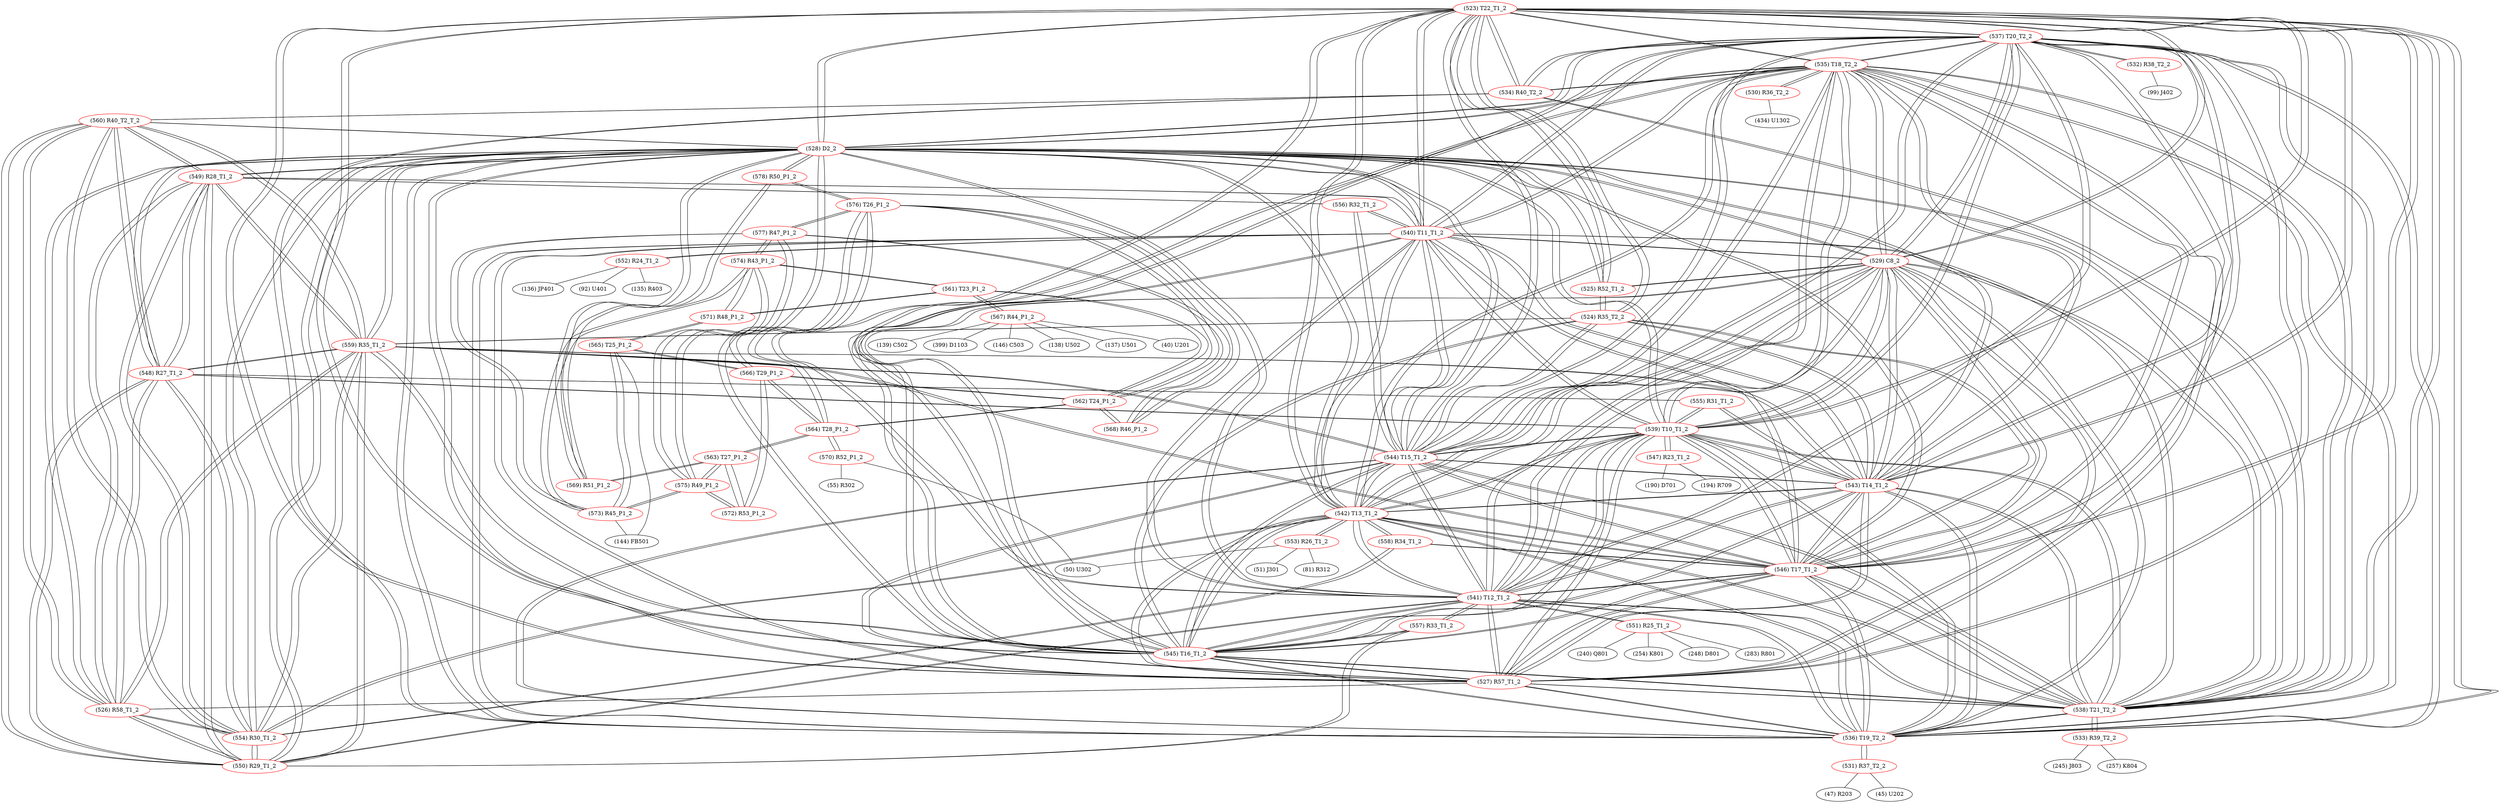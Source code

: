 graph {
	523 [label="(523) T22_T1_2" color=red]
	537 [label="(537) T20_T2_2"]
	535 [label="(535) T18_T2_2"]
	536 [label="(536) T19_T2_2"]
	538 [label="(538) T21_T2_2"]
	527 [label="(527) R57_T1_2"]
	528 [label="(528) D2_2"]
	540 [label="(540) T11_T1_2"]
	545 [label="(545) T16_T1_2"]
	546 [label="(546) T17_T1_2"]
	539 [label="(539) T10_T1_2"]
	541 [label="(541) T12_T1_2"]
	542 [label="(542) T13_T1_2"]
	543 [label="(543) T14_T1_2"]
	544 [label="(544) T15_T1_2"]
	529 [label="(529) C8_2"]
	534 [label="(534) R40_T2_2"]
	525 [label="(525) R52_T1_2"]
	524 [label="(524) R35_T2_2"]
	524 [label="(524) R35_T2_2" color=red]
	545 [label="(545) T16_T1_2"]
	544 [label="(544) T15_T1_2"]
	559 [label="(559) R35_T1_2"]
	543 [label="(543) T14_T1_2"]
	546 [label="(546) T17_T1_2"]
	525 [label="(525) R52_T1_2"]
	523 [label="(523) T22_T1_2"]
	525 [label="(525) R52_T1_2" color=red]
	528 [label="(528) D2_2"]
	529 [label="(529) C8_2"]
	524 [label="(524) R35_T2_2"]
	523 [label="(523) T22_T1_2"]
	526 [label="(526) R58_T1_2" color=red]
	527 [label="(527) R57_T1_2"]
	528 [label="(528) D2_2"]
	550 [label="(550) R29_T1_2"]
	559 [label="(559) R35_T1_2"]
	560 [label="(560) R40_T2_T_2"]
	554 [label="(554) R30_T1_2"]
	548 [label="(548) R27_T1_2"]
	549 [label="(549) R28_T1_2"]
	527 [label="(527) R57_T1_2" color=red]
	537 [label="(537) T20_T2_2"]
	535 [label="(535) T18_T2_2"]
	536 [label="(536) T19_T2_2"]
	538 [label="(538) T21_T2_2"]
	523 [label="(523) T22_T1_2"]
	528 [label="(528) D2_2"]
	540 [label="(540) T11_T1_2"]
	545 [label="(545) T16_T1_2"]
	546 [label="(546) T17_T1_2"]
	539 [label="(539) T10_T1_2"]
	541 [label="(541) T12_T1_2"]
	542 [label="(542) T13_T1_2"]
	543 [label="(543) T14_T1_2"]
	544 [label="(544) T15_T1_2"]
	529 [label="(529) C8_2"]
	526 [label="(526) R58_T1_2"]
	528 [label="(528) D2_2" color=red]
	537 [label="(537) T20_T2_2"]
	535 [label="(535) T18_T2_2"]
	536 [label="(536) T19_T2_2"]
	538 [label="(538) T21_T2_2"]
	527 [label="(527) R57_T1_2"]
	523 [label="(523) T22_T1_2"]
	540 [label="(540) T11_T1_2"]
	545 [label="(545) T16_T1_2"]
	546 [label="(546) T17_T1_2"]
	539 [label="(539) T10_T1_2"]
	541 [label="(541) T12_T1_2"]
	542 [label="(542) T13_T1_2"]
	543 [label="(543) T14_T1_2"]
	544 [label="(544) T15_T1_2"]
	529 [label="(529) C8_2"]
	525 [label="(525) R52_T1_2"]
	526 [label="(526) R58_T1_2"]
	550 [label="(550) R29_T1_2"]
	559 [label="(559) R35_T1_2"]
	560 [label="(560) R40_T2_T_2"]
	554 [label="(554) R30_T1_2"]
	548 [label="(548) R27_T1_2"]
	549 [label="(549) R28_T1_2"]
	569 [label="(569) R51_P1_2"]
	578 [label="(578) R50_P1_2"]
	529 [label="(529) C8_2" color=red]
	537 [label="(537) T20_T2_2"]
	535 [label="(535) T18_T2_2"]
	536 [label="(536) T19_T2_2"]
	538 [label="(538) T21_T2_2"]
	527 [label="(527) R57_T1_2"]
	523 [label="(523) T22_T1_2"]
	528 [label="(528) D2_2"]
	540 [label="(540) T11_T1_2"]
	545 [label="(545) T16_T1_2"]
	546 [label="(546) T17_T1_2"]
	539 [label="(539) T10_T1_2"]
	541 [label="(541) T12_T1_2"]
	542 [label="(542) T13_T1_2"]
	543 [label="(543) T14_T1_2"]
	544 [label="(544) T15_T1_2"]
	525 [label="(525) R52_T1_2"]
	530 [label="(530) R36_T2_2" color=red]
	434 [label="(434) U1302"]
	535 [label="(535) T18_T2_2"]
	531 [label="(531) R37_T2_2" color=red]
	47 [label="(47) R203"]
	45 [label="(45) U202"]
	536 [label="(536) T19_T2_2"]
	532 [label="(532) R38_T2_2" color=red]
	99 [label="(99) J402"]
	537 [label="(537) T20_T2_2"]
	533 [label="(533) R39_T2_2" color=red]
	245 [label="(245) J803"]
	257 [label="(257) K804"]
	538 [label="(538) T21_T2_2"]
	534 [label="(534) R40_T2_2" color=red]
	523 [label="(523) T22_T1_2"]
	536 [label="(536) T19_T2_2"]
	535 [label="(535) T18_T2_2"]
	538 [label="(538) T21_T2_2"]
	537 [label="(537) T20_T2_2"]
	560 [label="(560) R40_T2_T_2"]
	535 [label="(535) T18_T2_2" color=red]
	537 [label="(537) T20_T2_2"]
	536 [label="(536) T19_T2_2"]
	538 [label="(538) T21_T2_2"]
	527 [label="(527) R57_T1_2"]
	523 [label="(523) T22_T1_2"]
	528 [label="(528) D2_2"]
	540 [label="(540) T11_T1_2"]
	545 [label="(545) T16_T1_2"]
	546 [label="(546) T17_T1_2"]
	539 [label="(539) T10_T1_2"]
	541 [label="(541) T12_T1_2"]
	542 [label="(542) T13_T1_2"]
	543 [label="(543) T14_T1_2"]
	544 [label="(544) T15_T1_2"]
	529 [label="(529) C8_2"]
	534 [label="(534) R40_T2_2"]
	530 [label="(530) R36_T2_2"]
	536 [label="(536) T19_T2_2" color=red]
	537 [label="(537) T20_T2_2"]
	535 [label="(535) T18_T2_2"]
	538 [label="(538) T21_T2_2"]
	527 [label="(527) R57_T1_2"]
	523 [label="(523) T22_T1_2"]
	528 [label="(528) D2_2"]
	540 [label="(540) T11_T1_2"]
	545 [label="(545) T16_T1_2"]
	546 [label="(546) T17_T1_2"]
	539 [label="(539) T10_T1_2"]
	541 [label="(541) T12_T1_2"]
	542 [label="(542) T13_T1_2"]
	543 [label="(543) T14_T1_2"]
	544 [label="(544) T15_T1_2"]
	529 [label="(529) C8_2"]
	534 [label="(534) R40_T2_2"]
	531 [label="(531) R37_T2_2"]
	537 [label="(537) T20_T2_2" color=red]
	535 [label="(535) T18_T2_2"]
	536 [label="(536) T19_T2_2"]
	538 [label="(538) T21_T2_2"]
	527 [label="(527) R57_T1_2"]
	523 [label="(523) T22_T1_2"]
	528 [label="(528) D2_2"]
	540 [label="(540) T11_T1_2"]
	545 [label="(545) T16_T1_2"]
	546 [label="(546) T17_T1_2"]
	539 [label="(539) T10_T1_2"]
	541 [label="(541) T12_T1_2"]
	542 [label="(542) T13_T1_2"]
	543 [label="(543) T14_T1_2"]
	544 [label="(544) T15_T1_2"]
	529 [label="(529) C8_2"]
	534 [label="(534) R40_T2_2"]
	532 [label="(532) R38_T2_2"]
	538 [label="(538) T21_T2_2" color=red]
	537 [label="(537) T20_T2_2"]
	535 [label="(535) T18_T2_2"]
	536 [label="(536) T19_T2_2"]
	527 [label="(527) R57_T1_2"]
	523 [label="(523) T22_T1_2"]
	528 [label="(528) D2_2"]
	540 [label="(540) T11_T1_2"]
	545 [label="(545) T16_T1_2"]
	546 [label="(546) T17_T1_2"]
	539 [label="(539) T10_T1_2"]
	541 [label="(541) T12_T1_2"]
	542 [label="(542) T13_T1_2"]
	543 [label="(543) T14_T1_2"]
	544 [label="(544) T15_T1_2"]
	529 [label="(529) C8_2"]
	534 [label="(534) R40_T2_2"]
	533 [label="(533) R39_T2_2"]
	539 [label="(539) T10_T1_2" color=red]
	537 [label="(537) T20_T2_2"]
	535 [label="(535) T18_T2_2"]
	536 [label="(536) T19_T2_2"]
	538 [label="(538) T21_T2_2"]
	527 [label="(527) R57_T1_2"]
	523 [label="(523) T22_T1_2"]
	528 [label="(528) D2_2"]
	540 [label="(540) T11_T1_2"]
	545 [label="(545) T16_T1_2"]
	546 [label="(546) T17_T1_2"]
	541 [label="(541) T12_T1_2"]
	542 [label="(542) T13_T1_2"]
	543 [label="(543) T14_T1_2"]
	544 [label="(544) T15_T1_2"]
	529 [label="(529) C8_2"]
	547 [label="(547) R23_T1_2"]
	555 [label="(555) R31_T1_2"]
	548 [label="(548) R27_T1_2"]
	540 [label="(540) T11_T1_2" color=red]
	537 [label="(537) T20_T2_2"]
	535 [label="(535) T18_T2_2"]
	536 [label="(536) T19_T2_2"]
	538 [label="(538) T21_T2_2"]
	527 [label="(527) R57_T1_2"]
	523 [label="(523) T22_T1_2"]
	528 [label="(528) D2_2"]
	545 [label="(545) T16_T1_2"]
	546 [label="(546) T17_T1_2"]
	539 [label="(539) T10_T1_2"]
	541 [label="(541) T12_T1_2"]
	542 [label="(542) T13_T1_2"]
	543 [label="(543) T14_T1_2"]
	544 [label="(544) T15_T1_2"]
	529 [label="(529) C8_2"]
	552 [label="(552) R24_T1_2"]
	556 [label="(556) R32_T1_2"]
	549 [label="(549) R28_T1_2"]
	541 [label="(541) T12_T1_2" color=red]
	537 [label="(537) T20_T2_2"]
	535 [label="(535) T18_T2_2"]
	536 [label="(536) T19_T2_2"]
	538 [label="(538) T21_T2_2"]
	527 [label="(527) R57_T1_2"]
	523 [label="(523) T22_T1_2"]
	528 [label="(528) D2_2"]
	540 [label="(540) T11_T1_2"]
	545 [label="(545) T16_T1_2"]
	546 [label="(546) T17_T1_2"]
	539 [label="(539) T10_T1_2"]
	542 [label="(542) T13_T1_2"]
	543 [label="(543) T14_T1_2"]
	544 [label="(544) T15_T1_2"]
	529 [label="(529) C8_2"]
	557 [label="(557) R33_T1_2"]
	550 [label="(550) R29_T1_2"]
	551 [label="(551) R25_T1_2"]
	542 [label="(542) T13_T1_2" color=red]
	537 [label="(537) T20_T2_2"]
	535 [label="(535) T18_T2_2"]
	536 [label="(536) T19_T2_2"]
	538 [label="(538) T21_T2_2"]
	527 [label="(527) R57_T1_2"]
	523 [label="(523) T22_T1_2"]
	528 [label="(528) D2_2"]
	540 [label="(540) T11_T1_2"]
	545 [label="(545) T16_T1_2"]
	546 [label="(546) T17_T1_2"]
	539 [label="(539) T10_T1_2"]
	541 [label="(541) T12_T1_2"]
	543 [label="(543) T14_T1_2"]
	544 [label="(544) T15_T1_2"]
	529 [label="(529) C8_2"]
	554 [label="(554) R30_T1_2"]
	558 [label="(558) R34_T1_2"]
	553 [label="(553) R26_T1_2"]
	543 [label="(543) T14_T1_2" color=red]
	537 [label="(537) T20_T2_2"]
	535 [label="(535) T18_T2_2"]
	536 [label="(536) T19_T2_2"]
	538 [label="(538) T21_T2_2"]
	527 [label="(527) R57_T1_2"]
	523 [label="(523) T22_T1_2"]
	528 [label="(528) D2_2"]
	540 [label="(540) T11_T1_2"]
	545 [label="(545) T16_T1_2"]
	546 [label="(546) T17_T1_2"]
	539 [label="(539) T10_T1_2"]
	541 [label="(541) T12_T1_2"]
	542 [label="(542) T13_T1_2"]
	544 [label="(544) T15_T1_2"]
	529 [label="(529) C8_2"]
	559 [label="(559) R35_T1_2"]
	524 [label="(524) R35_T2_2"]
	555 [label="(555) R31_T1_2"]
	544 [label="(544) T15_T1_2" color=red]
	537 [label="(537) T20_T2_2"]
	535 [label="(535) T18_T2_2"]
	536 [label="(536) T19_T2_2"]
	538 [label="(538) T21_T2_2"]
	527 [label="(527) R57_T1_2"]
	523 [label="(523) T22_T1_2"]
	528 [label="(528) D2_2"]
	540 [label="(540) T11_T1_2"]
	545 [label="(545) T16_T1_2"]
	546 [label="(546) T17_T1_2"]
	539 [label="(539) T10_T1_2"]
	541 [label="(541) T12_T1_2"]
	542 [label="(542) T13_T1_2"]
	543 [label="(543) T14_T1_2"]
	529 [label="(529) C8_2"]
	559 [label="(559) R35_T1_2"]
	524 [label="(524) R35_T2_2"]
	556 [label="(556) R32_T1_2"]
	545 [label="(545) T16_T1_2" color=red]
	537 [label="(537) T20_T2_2"]
	535 [label="(535) T18_T2_2"]
	536 [label="(536) T19_T2_2"]
	538 [label="(538) T21_T2_2"]
	527 [label="(527) R57_T1_2"]
	523 [label="(523) T22_T1_2"]
	528 [label="(528) D2_2"]
	540 [label="(540) T11_T1_2"]
	546 [label="(546) T17_T1_2"]
	539 [label="(539) T10_T1_2"]
	541 [label="(541) T12_T1_2"]
	542 [label="(542) T13_T1_2"]
	543 [label="(543) T14_T1_2"]
	544 [label="(544) T15_T1_2"]
	529 [label="(529) C8_2"]
	559 [label="(559) R35_T1_2"]
	524 [label="(524) R35_T2_2"]
	557 [label="(557) R33_T1_2"]
	546 [label="(546) T17_T1_2" color=red]
	537 [label="(537) T20_T2_2"]
	535 [label="(535) T18_T2_2"]
	536 [label="(536) T19_T2_2"]
	538 [label="(538) T21_T2_2"]
	527 [label="(527) R57_T1_2"]
	523 [label="(523) T22_T1_2"]
	528 [label="(528) D2_2"]
	540 [label="(540) T11_T1_2"]
	545 [label="(545) T16_T1_2"]
	539 [label="(539) T10_T1_2"]
	541 [label="(541) T12_T1_2"]
	542 [label="(542) T13_T1_2"]
	543 [label="(543) T14_T1_2"]
	544 [label="(544) T15_T1_2"]
	529 [label="(529) C8_2"]
	559 [label="(559) R35_T1_2"]
	524 [label="(524) R35_T2_2"]
	558 [label="(558) R34_T1_2"]
	547 [label="(547) R23_T1_2" color=red]
	194 [label="(194) R709"]
	190 [label="(190) D701"]
	539 [label="(539) T10_T1_2"]
	548 [label="(548) R27_T1_2" color=red]
	550 [label="(550) R29_T1_2"]
	559 [label="(559) R35_T1_2"]
	560 [label="(560) R40_T2_T_2"]
	554 [label="(554) R30_T1_2"]
	528 [label="(528) D2_2"]
	526 [label="(526) R58_T1_2"]
	549 [label="(549) R28_T1_2"]
	539 [label="(539) T10_T1_2"]
	555 [label="(555) R31_T1_2"]
	549 [label="(549) R28_T1_2" color=red]
	550 [label="(550) R29_T1_2"]
	559 [label="(559) R35_T1_2"]
	560 [label="(560) R40_T2_T_2"]
	554 [label="(554) R30_T1_2"]
	528 [label="(528) D2_2"]
	526 [label="(526) R58_T1_2"]
	548 [label="(548) R27_T1_2"]
	556 [label="(556) R32_T1_2"]
	540 [label="(540) T11_T1_2"]
	550 [label="(550) R29_T1_2" color=red]
	559 [label="(559) R35_T1_2"]
	560 [label="(560) R40_T2_T_2"]
	554 [label="(554) R30_T1_2"]
	528 [label="(528) D2_2"]
	526 [label="(526) R58_T1_2"]
	548 [label="(548) R27_T1_2"]
	549 [label="(549) R28_T1_2"]
	557 [label="(557) R33_T1_2"]
	541 [label="(541) T12_T1_2"]
	551 [label="(551) R25_T1_2" color=red]
	254 [label="(254) K801"]
	248 [label="(248) D801"]
	283 [label="(283) R801"]
	240 [label="(240) Q801"]
	541 [label="(541) T12_T1_2"]
	552 [label="(552) R24_T1_2" color=red]
	135 [label="(135) R403"]
	136 [label="(136) JP401"]
	92 [label="(92) U401"]
	540 [label="(540) T11_T1_2"]
	553 [label="(553) R26_T1_2" color=red]
	51 [label="(51) J301"]
	50 [label="(50) U302"]
	81 [label="(81) R312"]
	542 [label="(542) T13_T1_2"]
	554 [label="(554) R30_T1_2" color=red]
	550 [label="(550) R29_T1_2"]
	559 [label="(559) R35_T1_2"]
	560 [label="(560) R40_T2_T_2"]
	528 [label="(528) D2_2"]
	526 [label="(526) R58_T1_2"]
	548 [label="(548) R27_T1_2"]
	549 [label="(549) R28_T1_2"]
	558 [label="(558) R34_T1_2"]
	542 [label="(542) T13_T1_2"]
	555 [label="(555) R31_T1_2" color=red]
	539 [label="(539) T10_T1_2"]
	548 [label="(548) R27_T1_2"]
	543 [label="(543) T14_T1_2"]
	556 [label="(556) R32_T1_2" color=red]
	544 [label="(544) T15_T1_2"]
	549 [label="(549) R28_T1_2"]
	540 [label="(540) T11_T1_2"]
	557 [label="(557) R33_T1_2" color=red]
	545 [label="(545) T16_T1_2"]
	550 [label="(550) R29_T1_2"]
	541 [label="(541) T12_T1_2"]
	558 [label="(558) R34_T1_2" color=red]
	546 [label="(546) T17_T1_2"]
	554 [label="(554) R30_T1_2"]
	542 [label="(542) T13_T1_2"]
	559 [label="(559) R35_T1_2" color=red]
	550 [label="(550) R29_T1_2"]
	560 [label="(560) R40_T2_T_2"]
	554 [label="(554) R30_T1_2"]
	528 [label="(528) D2_2"]
	526 [label="(526) R58_T1_2"]
	548 [label="(548) R27_T1_2"]
	549 [label="(549) R28_T1_2"]
	545 [label="(545) T16_T1_2"]
	544 [label="(544) T15_T1_2"]
	543 [label="(543) T14_T1_2"]
	546 [label="(546) T17_T1_2"]
	524 [label="(524) R35_T2_2"]
	560 [label="(560) R40_T2_T_2" color=red]
	550 [label="(550) R29_T1_2"]
	559 [label="(559) R35_T1_2"]
	554 [label="(554) R30_T1_2"]
	528 [label="(528) D2_2"]
	526 [label="(526) R58_T1_2"]
	548 [label="(548) R27_T1_2"]
	549 [label="(549) R28_T1_2"]
	534 [label="(534) R40_T2_2"]
	561 [label="(561) T23_P1_2" color=red]
	571 [label="(571) R48_P1_2"]
	574 [label="(574) R43_P1_2"]
	562 [label="(562) T24_P1_2"]
	567 [label="(567) R44_P1_2"]
	562 [label="(562) T24_P1_2" color=red]
	576 [label="(576) T26_P1_2"]
	566 [label="(566) T29_P1_2"]
	564 [label="(564) T28_P1_2"]
	568 [label="(568) R46_P1_2"]
	561 [label="(561) T23_P1_2"]
	563 [label="(563) T27_P1_2" color=red]
	569 [label="(569) R51_P1_2"]
	564 [label="(564) T28_P1_2"]
	572 [label="(572) R53_P1_2"]
	575 [label="(575) R49_P1_2"]
	564 [label="(564) T28_P1_2" color=red]
	576 [label="(576) T26_P1_2"]
	562 [label="(562) T24_P1_2"]
	566 [label="(566) T29_P1_2"]
	570 [label="(570) R52_P1_2"]
	563 [label="(563) T27_P1_2"]
	565 [label="(565) T25_P1_2" color=red]
	566 [label="(566) T29_P1_2"]
	571 [label="(571) R48_P1_2"]
	573 [label="(573) R45_P1_2"]
	144 [label="(144) FB501"]
	566 [label="(566) T29_P1_2" color=red]
	576 [label="(576) T26_P1_2"]
	562 [label="(562) T24_P1_2"]
	564 [label="(564) T28_P1_2"]
	565 [label="(565) T25_P1_2"]
	572 [label="(572) R53_P1_2"]
	567 [label="(567) R44_P1_2" color=red]
	137 [label="(137) U501"]
	40 [label="(40) U201"]
	139 [label="(139) C502"]
	399 [label="(399) D1103"]
	146 [label="(146) C503"]
	138 [label="(138) U502"]
	561 [label="(561) T23_P1_2"]
	568 [label="(568) R46_P1_2" color=red]
	576 [label="(576) T26_P1_2"]
	577 [label="(577) R47_P1_2"]
	562 [label="(562) T24_P1_2"]
	569 [label="(569) R51_P1_2" color=red]
	563 [label="(563) T27_P1_2"]
	578 [label="(578) R50_P1_2"]
	528 [label="(528) D2_2"]
	570 [label="(570) R52_P1_2" color=red]
	55 [label="(55) R302"]
	50 [label="(50) U302"]
	564 [label="(564) T28_P1_2"]
	571 [label="(571) R48_P1_2" color=red]
	565 [label="(565) T25_P1_2"]
	561 [label="(561) T23_P1_2"]
	574 [label="(574) R43_P1_2"]
	572 [label="(572) R53_P1_2" color=red]
	566 [label="(566) T29_P1_2"]
	563 [label="(563) T27_P1_2"]
	575 [label="(575) R49_P1_2"]
	573 [label="(573) R45_P1_2" color=red]
	577 [label="(577) R47_P1_2"]
	574 [label="(574) R43_P1_2"]
	575 [label="(575) R49_P1_2"]
	565 [label="(565) T25_P1_2"]
	144 [label="(144) FB501"]
	574 [label="(574) R43_P1_2" color=red]
	571 [label="(571) R48_P1_2"]
	561 [label="(561) T23_P1_2"]
	577 [label="(577) R47_P1_2"]
	573 [label="(573) R45_P1_2"]
	575 [label="(575) R49_P1_2"]
	575 [label="(575) R49_P1_2" color=red]
	577 [label="(577) R47_P1_2"]
	573 [label="(573) R45_P1_2"]
	574 [label="(574) R43_P1_2"]
	563 [label="(563) T27_P1_2"]
	572 [label="(572) R53_P1_2"]
	576 [label="(576) T26_P1_2" color=red]
	578 [label="(578) R50_P1_2"]
	562 [label="(562) T24_P1_2"]
	566 [label="(566) T29_P1_2"]
	564 [label="(564) T28_P1_2"]
	568 [label="(568) R46_P1_2"]
	577 [label="(577) R47_P1_2"]
	577 [label="(577) R47_P1_2" color=red]
	573 [label="(573) R45_P1_2"]
	574 [label="(574) R43_P1_2"]
	575 [label="(575) R49_P1_2"]
	576 [label="(576) T26_P1_2"]
	568 [label="(568) R46_P1_2"]
	578 [label="(578) R50_P1_2" color=red]
	576 [label="(576) T26_P1_2"]
	569 [label="(569) R51_P1_2"]
	528 [label="(528) D2_2"]
	523 -- 537
	523 -- 535
	523 -- 536
	523 -- 538
	523 -- 527
	523 -- 528
	523 -- 540
	523 -- 545
	523 -- 546
	523 -- 539
	523 -- 541
	523 -- 542
	523 -- 543
	523 -- 544
	523 -- 529
	523 -- 534
	523 -- 525
	523 -- 524
	524 -- 545
	524 -- 544
	524 -- 559
	524 -- 543
	524 -- 546
	524 -- 525
	524 -- 523
	525 -- 528
	525 -- 529
	525 -- 524
	525 -- 523
	526 -- 527
	526 -- 528
	526 -- 550
	526 -- 559
	526 -- 560
	526 -- 554
	526 -- 548
	526 -- 549
	527 -- 537
	527 -- 535
	527 -- 536
	527 -- 538
	527 -- 523
	527 -- 528
	527 -- 540
	527 -- 545
	527 -- 546
	527 -- 539
	527 -- 541
	527 -- 542
	527 -- 543
	527 -- 544
	527 -- 529
	527 -- 526
	528 -- 537
	528 -- 535
	528 -- 536
	528 -- 538
	528 -- 527
	528 -- 523
	528 -- 540
	528 -- 545
	528 -- 546
	528 -- 539
	528 -- 541
	528 -- 542
	528 -- 543
	528 -- 544
	528 -- 529
	528 -- 525
	528 -- 526
	528 -- 550
	528 -- 559
	528 -- 560
	528 -- 554
	528 -- 548
	528 -- 549
	528 -- 569
	528 -- 578
	529 -- 537
	529 -- 535
	529 -- 536
	529 -- 538
	529 -- 527
	529 -- 523
	529 -- 528
	529 -- 540
	529 -- 545
	529 -- 546
	529 -- 539
	529 -- 541
	529 -- 542
	529 -- 543
	529 -- 544
	529 -- 525
	530 -- 434
	530 -- 535
	531 -- 47
	531 -- 45
	531 -- 536
	532 -- 99
	532 -- 537
	533 -- 245
	533 -- 257
	533 -- 538
	534 -- 523
	534 -- 536
	534 -- 535
	534 -- 538
	534 -- 537
	534 -- 560
	535 -- 537
	535 -- 536
	535 -- 538
	535 -- 527
	535 -- 523
	535 -- 528
	535 -- 540
	535 -- 545
	535 -- 546
	535 -- 539
	535 -- 541
	535 -- 542
	535 -- 543
	535 -- 544
	535 -- 529
	535 -- 534
	535 -- 530
	536 -- 537
	536 -- 535
	536 -- 538
	536 -- 527
	536 -- 523
	536 -- 528
	536 -- 540
	536 -- 545
	536 -- 546
	536 -- 539
	536 -- 541
	536 -- 542
	536 -- 543
	536 -- 544
	536 -- 529
	536 -- 534
	536 -- 531
	537 -- 535
	537 -- 536
	537 -- 538
	537 -- 527
	537 -- 523
	537 -- 528
	537 -- 540
	537 -- 545
	537 -- 546
	537 -- 539
	537 -- 541
	537 -- 542
	537 -- 543
	537 -- 544
	537 -- 529
	537 -- 534
	537 -- 532
	538 -- 537
	538 -- 535
	538 -- 536
	538 -- 527
	538 -- 523
	538 -- 528
	538 -- 540
	538 -- 545
	538 -- 546
	538 -- 539
	538 -- 541
	538 -- 542
	538 -- 543
	538 -- 544
	538 -- 529
	538 -- 534
	538 -- 533
	539 -- 537
	539 -- 535
	539 -- 536
	539 -- 538
	539 -- 527
	539 -- 523
	539 -- 528
	539 -- 540
	539 -- 545
	539 -- 546
	539 -- 541
	539 -- 542
	539 -- 543
	539 -- 544
	539 -- 529
	539 -- 547
	539 -- 555
	539 -- 548
	540 -- 537
	540 -- 535
	540 -- 536
	540 -- 538
	540 -- 527
	540 -- 523
	540 -- 528
	540 -- 545
	540 -- 546
	540 -- 539
	540 -- 541
	540 -- 542
	540 -- 543
	540 -- 544
	540 -- 529
	540 -- 552
	540 -- 556
	540 -- 549
	541 -- 537
	541 -- 535
	541 -- 536
	541 -- 538
	541 -- 527
	541 -- 523
	541 -- 528
	541 -- 540
	541 -- 545
	541 -- 546
	541 -- 539
	541 -- 542
	541 -- 543
	541 -- 544
	541 -- 529
	541 -- 557
	541 -- 550
	541 -- 551
	542 -- 537
	542 -- 535
	542 -- 536
	542 -- 538
	542 -- 527
	542 -- 523
	542 -- 528
	542 -- 540
	542 -- 545
	542 -- 546
	542 -- 539
	542 -- 541
	542 -- 543
	542 -- 544
	542 -- 529
	542 -- 554
	542 -- 558
	542 -- 553
	543 -- 537
	543 -- 535
	543 -- 536
	543 -- 538
	543 -- 527
	543 -- 523
	543 -- 528
	543 -- 540
	543 -- 545
	543 -- 546
	543 -- 539
	543 -- 541
	543 -- 542
	543 -- 544
	543 -- 529
	543 -- 559
	543 -- 524
	543 -- 555
	544 -- 537
	544 -- 535
	544 -- 536
	544 -- 538
	544 -- 527
	544 -- 523
	544 -- 528
	544 -- 540
	544 -- 545
	544 -- 546
	544 -- 539
	544 -- 541
	544 -- 542
	544 -- 543
	544 -- 529
	544 -- 559
	544 -- 524
	544 -- 556
	545 -- 537
	545 -- 535
	545 -- 536
	545 -- 538
	545 -- 527
	545 -- 523
	545 -- 528
	545 -- 540
	545 -- 546
	545 -- 539
	545 -- 541
	545 -- 542
	545 -- 543
	545 -- 544
	545 -- 529
	545 -- 559
	545 -- 524
	545 -- 557
	546 -- 537
	546 -- 535
	546 -- 536
	546 -- 538
	546 -- 527
	546 -- 523
	546 -- 528
	546 -- 540
	546 -- 545
	546 -- 539
	546 -- 541
	546 -- 542
	546 -- 543
	546 -- 544
	546 -- 529
	546 -- 559
	546 -- 524
	546 -- 558
	547 -- 194
	547 -- 190
	547 -- 539
	548 -- 550
	548 -- 559
	548 -- 560
	548 -- 554
	548 -- 528
	548 -- 526
	548 -- 549
	548 -- 539
	548 -- 555
	549 -- 550
	549 -- 559
	549 -- 560
	549 -- 554
	549 -- 528
	549 -- 526
	549 -- 548
	549 -- 556
	549 -- 540
	550 -- 559
	550 -- 560
	550 -- 554
	550 -- 528
	550 -- 526
	550 -- 548
	550 -- 549
	550 -- 557
	550 -- 541
	551 -- 254
	551 -- 248
	551 -- 283
	551 -- 240
	551 -- 541
	552 -- 135
	552 -- 136
	552 -- 92
	552 -- 540
	553 -- 51
	553 -- 50
	553 -- 81
	553 -- 542
	554 -- 550
	554 -- 559
	554 -- 560
	554 -- 528
	554 -- 526
	554 -- 548
	554 -- 549
	554 -- 558
	554 -- 542
	555 -- 539
	555 -- 548
	555 -- 543
	556 -- 544
	556 -- 549
	556 -- 540
	557 -- 545
	557 -- 550
	557 -- 541
	558 -- 546
	558 -- 554
	558 -- 542
	559 -- 550
	559 -- 560
	559 -- 554
	559 -- 528
	559 -- 526
	559 -- 548
	559 -- 549
	559 -- 545
	559 -- 544
	559 -- 543
	559 -- 546
	559 -- 524
	560 -- 550
	560 -- 559
	560 -- 554
	560 -- 528
	560 -- 526
	560 -- 548
	560 -- 549
	560 -- 534
	561 -- 571
	561 -- 574
	561 -- 562
	561 -- 567
	562 -- 576
	562 -- 566
	562 -- 564
	562 -- 568
	562 -- 561
	563 -- 569
	563 -- 564
	563 -- 572
	563 -- 575
	564 -- 576
	564 -- 562
	564 -- 566
	564 -- 570
	564 -- 563
	565 -- 566
	565 -- 571
	565 -- 573
	565 -- 144
	566 -- 576
	566 -- 562
	566 -- 564
	566 -- 565
	566 -- 572
	567 -- 137
	567 -- 40
	567 -- 139
	567 -- 399
	567 -- 146
	567 -- 138
	567 -- 561
	568 -- 576
	568 -- 577
	568 -- 562
	569 -- 563
	569 -- 578
	569 -- 528
	570 -- 55
	570 -- 50
	570 -- 564
	571 -- 565
	571 -- 561
	571 -- 574
	572 -- 566
	572 -- 563
	572 -- 575
	573 -- 577
	573 -- 574
	573 -- 575
	573 -- 565
	573 -- 144
	574 -- 571
	574 -- 561
	574 -- 577
	574 -- 573
	574 -- 575
	575 -- 577
	575 -- 573
	575 -- 574
	575 -- 563
	575 -- 572
	576 -- 578
	576 -- 562
	576 -- 566
	576 -- 564
	576 -- 568
	576 -- 577
	577 -- 573
	577 -- 574
	577 -- 575
	577 -- 576
	577 -- 568
	578 -- 576
	578 -- 569
	578 -- 528
}
